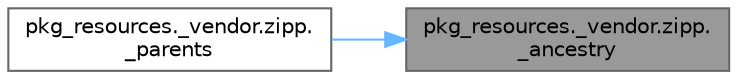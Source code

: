 digraph "pkg_resources._vendor.zipp._ancestry"
{
 // LATEX_PDF_SIZE
  bgcolor="transparent";
  edge [fontname=Helvetica,fontsize=10,labelfontname=Helvetica,labelfontsize=10];
  node [fontname=Helvetica,fontsize=10,shape=box,height=0.2,width=0.4];
  rankdir="RL";
  Node1 [id="Node000001",label="pkg_resources._vendor.zipp.\l_ancestry",height=0.2,width=0.4,color="gray40", fillcolor="grey60", style="filled", fontcolor="black",tooltip=" "];
  Node1 -> Node2 [id="edge1_Node000001_Node000002",dir="back",color="steelblue1",style="solid",tooltip=" "];
  Node2 [id="Node000002",label="pkg_resources._vendor.zipp.\l_parents",height=0.2,width=0.4,color="grey40", fillcolor="white", style="filled",URL="$namespacepkg__resources_1_1__vendor_1_1zipp.html#a323dba8de7c91b97ae1ceb0e4c384c0a",tooltip=" "];
}
